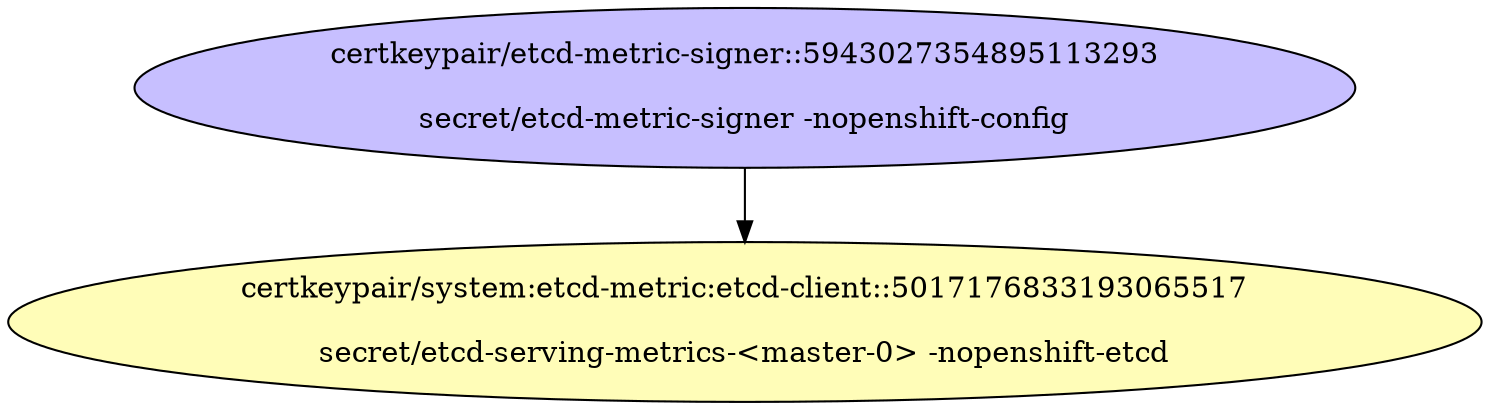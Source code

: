 digraph "Local Certificate" {
  // Node definitions.
  1 [
    label="certkeypair/etcd-metric-signer::5943027354895113293\n\nsecret/etcd-metric-signer -nopenshift-config\n"
    style=filled
    fillcolor="#c7bfff"
  ];
  3 [
    label="certkeypair/system:etcd-metric:etcd-client::5017176833193065517\n\nsecret/etcd-serving-metrics-<master-0> -nopenshift-etcd\n"
    style=filled
    fillcolor="#fffdb8"
  ];

  // Edge definitions.
  1 -> 3;
}